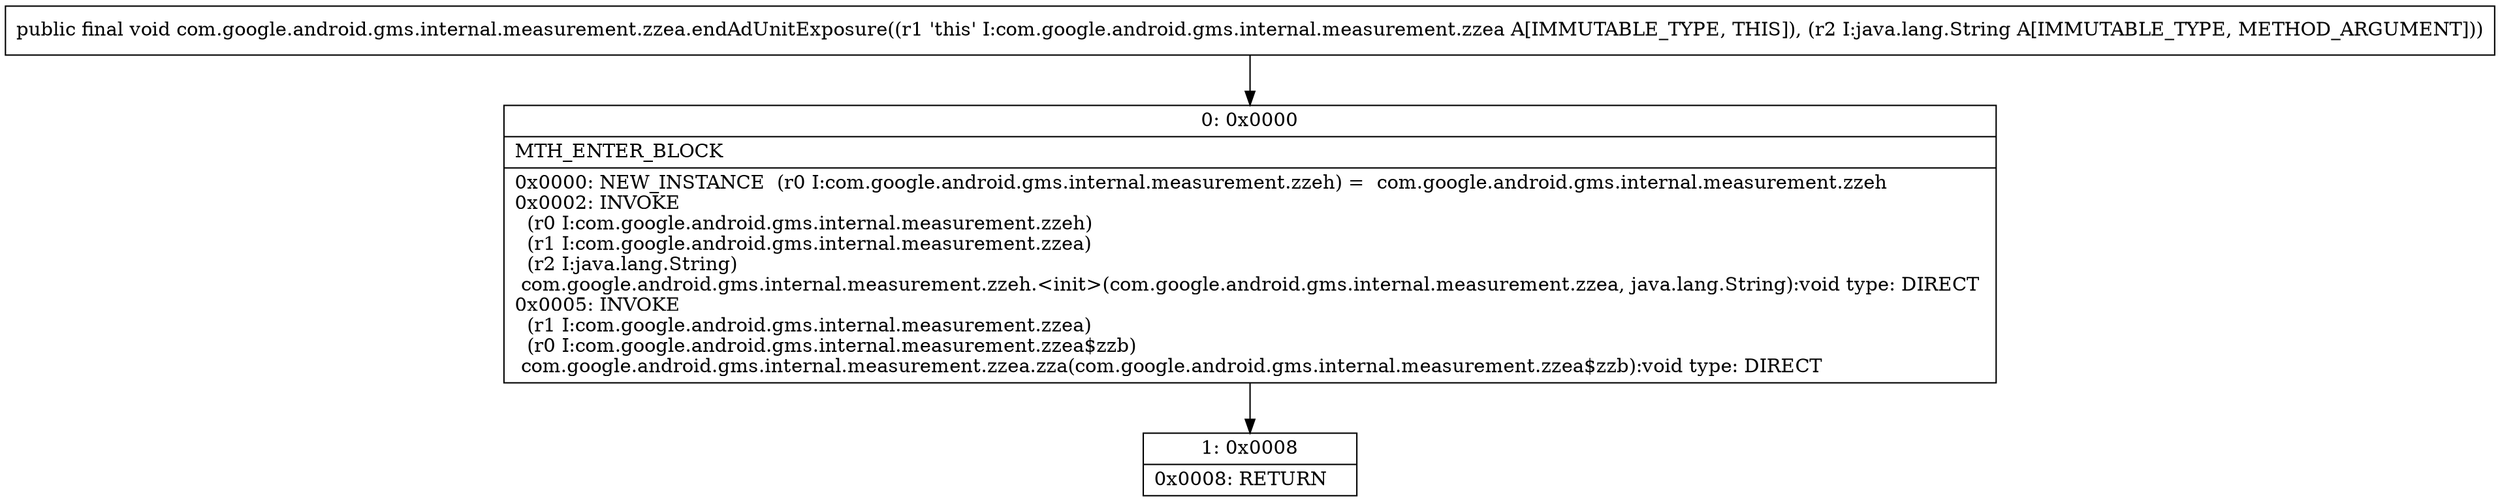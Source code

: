 digraph "CFG forcom.google.android.gms.internal.measurement.zzea.endAdUnitExposure(Ljava\/lang\/String;)V" {
Node_0 [shape=record,label="{0\:\ 0x0000|MTH_ENTER_BLOCK\l|0x0000: NEW_INSTANCE  (r0 I:com.google.android.gms.internal.measurement.zzeh) =  com.google.android.gms.internal.measurement.zzeh \l0x0002: INVOKE  \l  (r0 I:com.google.android.gms.internal.measurement.zzeh)\l  (r1 I:com.google.android.gms.internal.measurement.zzea)\l  (r2 I:java.lang.String)\l com.google.android.gms.internal.measurement.zzeh.\<init\>(com.google.android.gms.internal.measurement.zzea, java.lang.String):void type: DIRECT \l0x0005: INVOKE  \l  (r1 I:com.google.android.gms.internal.measurement.zzea)\l  (r0 I:com.google.android.gms.internal.measurement.zzea$zzb)\l com.google.android.gms.internal.measurement.zzea.zza(com.google.android.gms.internal.measurement.zzea$zzb):void type: DIRECT \l}"];
Node_1 [shape=record,label="{1\:\ 0x0008|0x0008: RETURN   \l}"];
MethodNode[shape=record,label="{public final void com.google.android.gms.internal.measurement.zzea.endAdUnitExposure((r1 'this' I:com.google.android.gms.internal.measurement.zzea A[IMMUTABLE_TYPE, THIS]), (r2 I:java.lang.String A[IMMUTABLE_TYPE, METHOD_ARGUMENT])) }"];
MethodNode -> Node_0;
Node_0 -> Node_1;
}

